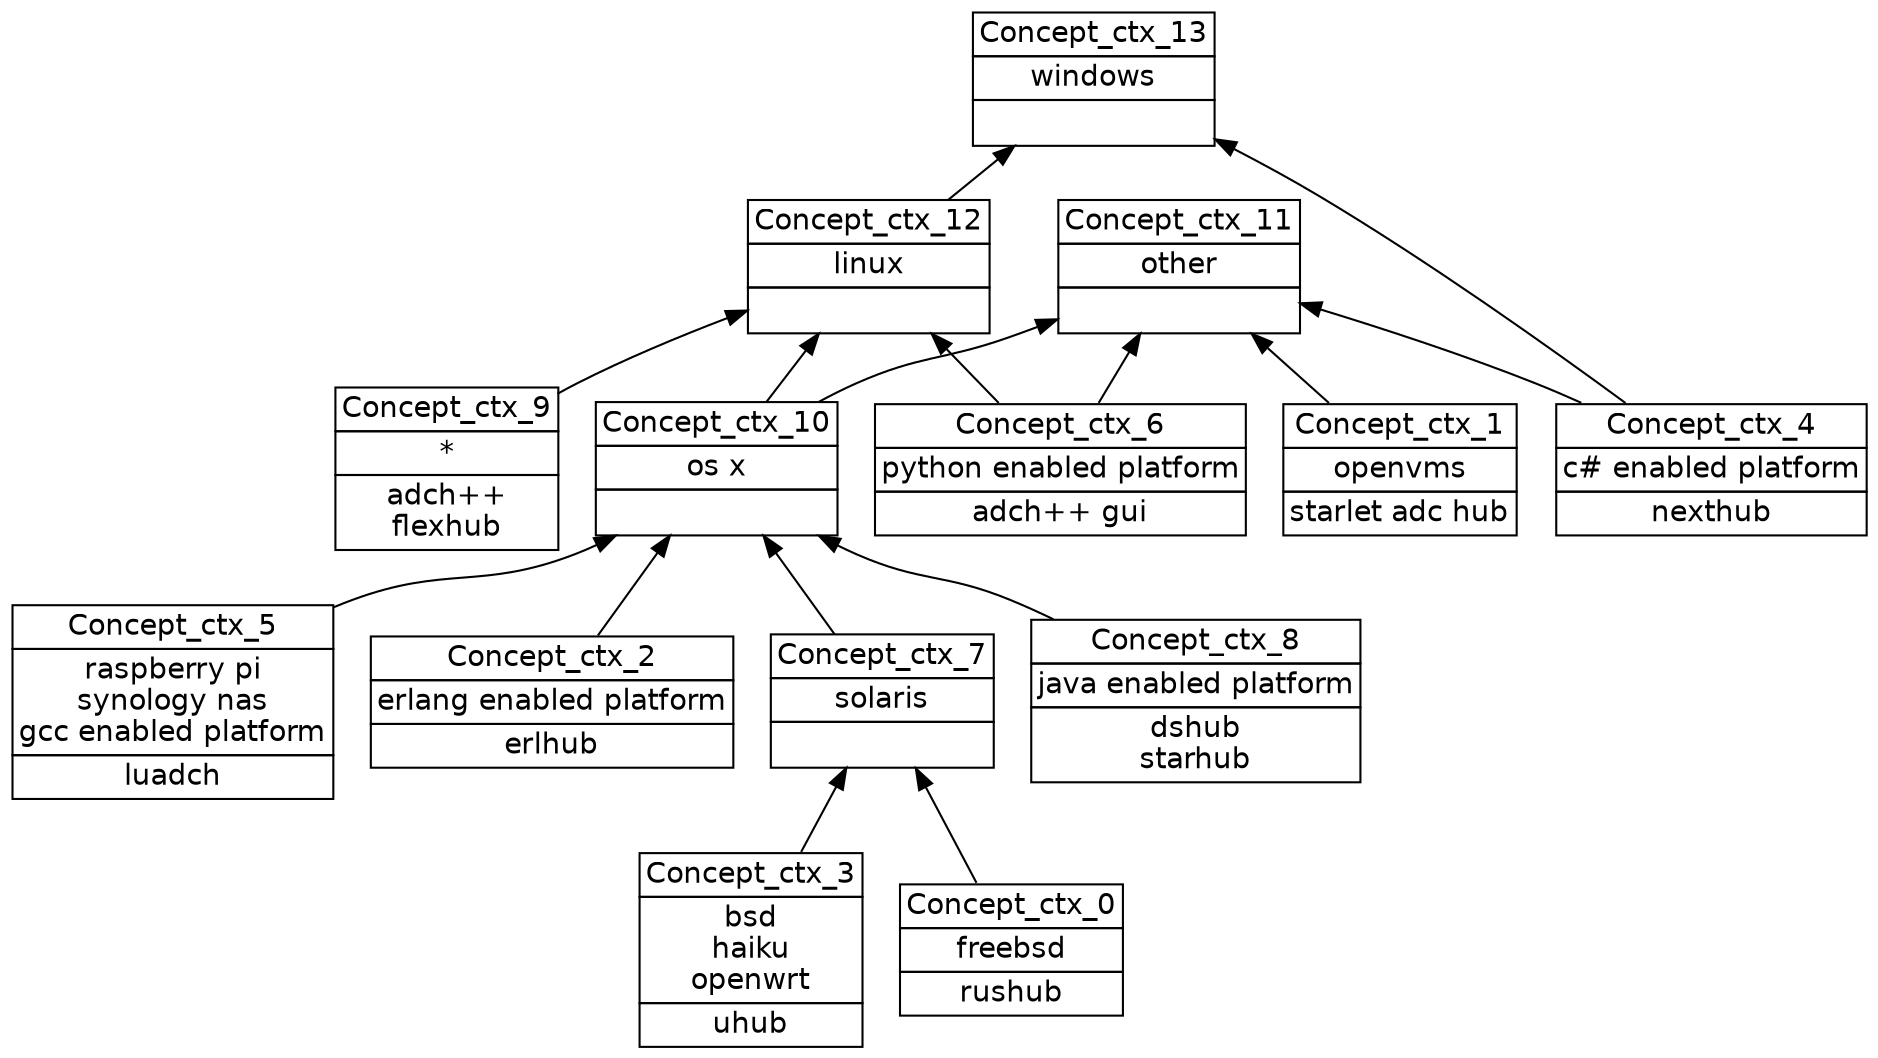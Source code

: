 digraph G { 
	rankdir=BT;
	margin=0;
	node [margin="0.03,0.03",fontname="DejaVu Sans"];
	ranksep=0.3;
	nodesep=0.2;
//graph[label="name:ctx,concept number:14,object number:11,attribute number:18"
10 [shape=none,label=<<table border="0" cellborder="1" cellspacing="0" port="p"><tr><td>Concept_ctx_5</td></tr><tr><td>raspberry pi<br/>synology nas<br/>gcc enabled platform<br/></td></tr><tr><td>luadch<br/></td></tr></table>>];
11 [shape=none,label=<<table border="0" cellborder="1" cellspacing="0" port="p"><tr><td>Concept_ctx_4</td></tr><tr><td>c# enabled platform<br/></td></tr><tr><td>nexthub<br/></td></tr></table>>];
12 [shape=none,label=<<table border="0" cellborder="1" cellspacing="0" port="p"><tr><td>Concept_ctx_3</td></tr><tr><td>bsd<br/>haiku<br/>openwrt<br/></td></tr><tr><td>uhub<br/></td></tr></table>>];
14 [shape=none,label=<<table border="0" cellborder="1" cellspacing="0" port="p"><tr><td>Concept_ctx_2</td></tr><tr><td>erlang enabled platform<br/></td></tr><tr><td>erlhub<br/></td></tr></table>>];
15 [shape=none,label=<<table border="0" cellborder="1" cellspacing="0" port="p"><tr><td>Concept_ctx_1</td></tr><tr><td>openvms<br/></td></tr><tr><td>starlet adc hub<br/></td></tr></table>>];
8 [shape=none,label=<<table border="0" cellborder="1" cellspacing="0" port="p"><tr><td>Concept_ctx_6</td></tr><tr><td>python enabled platform<br/></td></tr><tr><td>adch++ gui<br/></td></tr></table>>];
13 [shape=none,label=<<table border="0" cellborder="1" cellspacing="0" port="p"><tr><td>Concept_ctx_7</td></tr><tr><td>solaris<br/></td></tr><tr><td><br/></td></tr></table>>];
7 [shape=none,label=<<table border="0" cellborder="1" cellspacing="0" port="p"><tr><td>Concept_ctx_9</td></tr><tr><td>*<br/></td></tr><tr><td>adch++<br/>flexhub<br/></td></tr></table>>];
9 [shape=none,label=<<table border="0" cellborder="1" cellspacing="0" port="p"><tr><td>Concept_ctx_8</td></tr><tr><td>java enabled platform<br/></td></tr><tr><td>dshub<br/>starhub<br/></td></tr></table>>];
3 [shape=none,label=<<table border="0" cellborder="1" cellspacing="0" port="p"><tr><td>Concept_ctx_10</td></tr><tr><td>os x<br/></td></tr><tr><td><br/></td></tr></table>>];
2 [shape=none,label=<<table border="0" cellborder="1" cellspacing="0" port="p"><tr><td>Concept_ctx_12</td></tr><tr><td>linux<br/></td></tr><tr><td><br/></td></tr></table>>];
6 [shape=none,label=<<table border="0" cellborder="1" cellspacing="0" port="p"><tr><td>Concept_ctx_11</td></tr><tr><td>other<br/></td></tr><tr><td><br/></td></tr></table>>];
1 [shape=none,label=<<table border="0" cellborder="1" cellspacing="0" port="p"><tr><td>Concept_ctx_13</td></tr><tr><td>windows<br/></td></tr><tr><td><br/></td></tr></table>>];
16 [shape=none,label=<<table border="0" cellborder="1" cellspacing="0" port="p"><tr><td>Concept_ctx_0</td></tr><tr><td>freebsd<br/></td></tr><tr><td>rushub<br/></td></tr></table>>];
	12:p -> 13:p
	16:p -> 13:p
	10:p -> 3:p
	14:p -> 3:p
	13:p -> 3:p
	9:p -> 3:p
	7:p -> 2:p
	3:p -> 2:p
	8:p -> 2:p
	8:p -> 6:p
	11:p -> 6:p
	3:p -> 6:p
	15:p -> 6:p
	11:p -> 1:p
	2:p -> 1:p
}